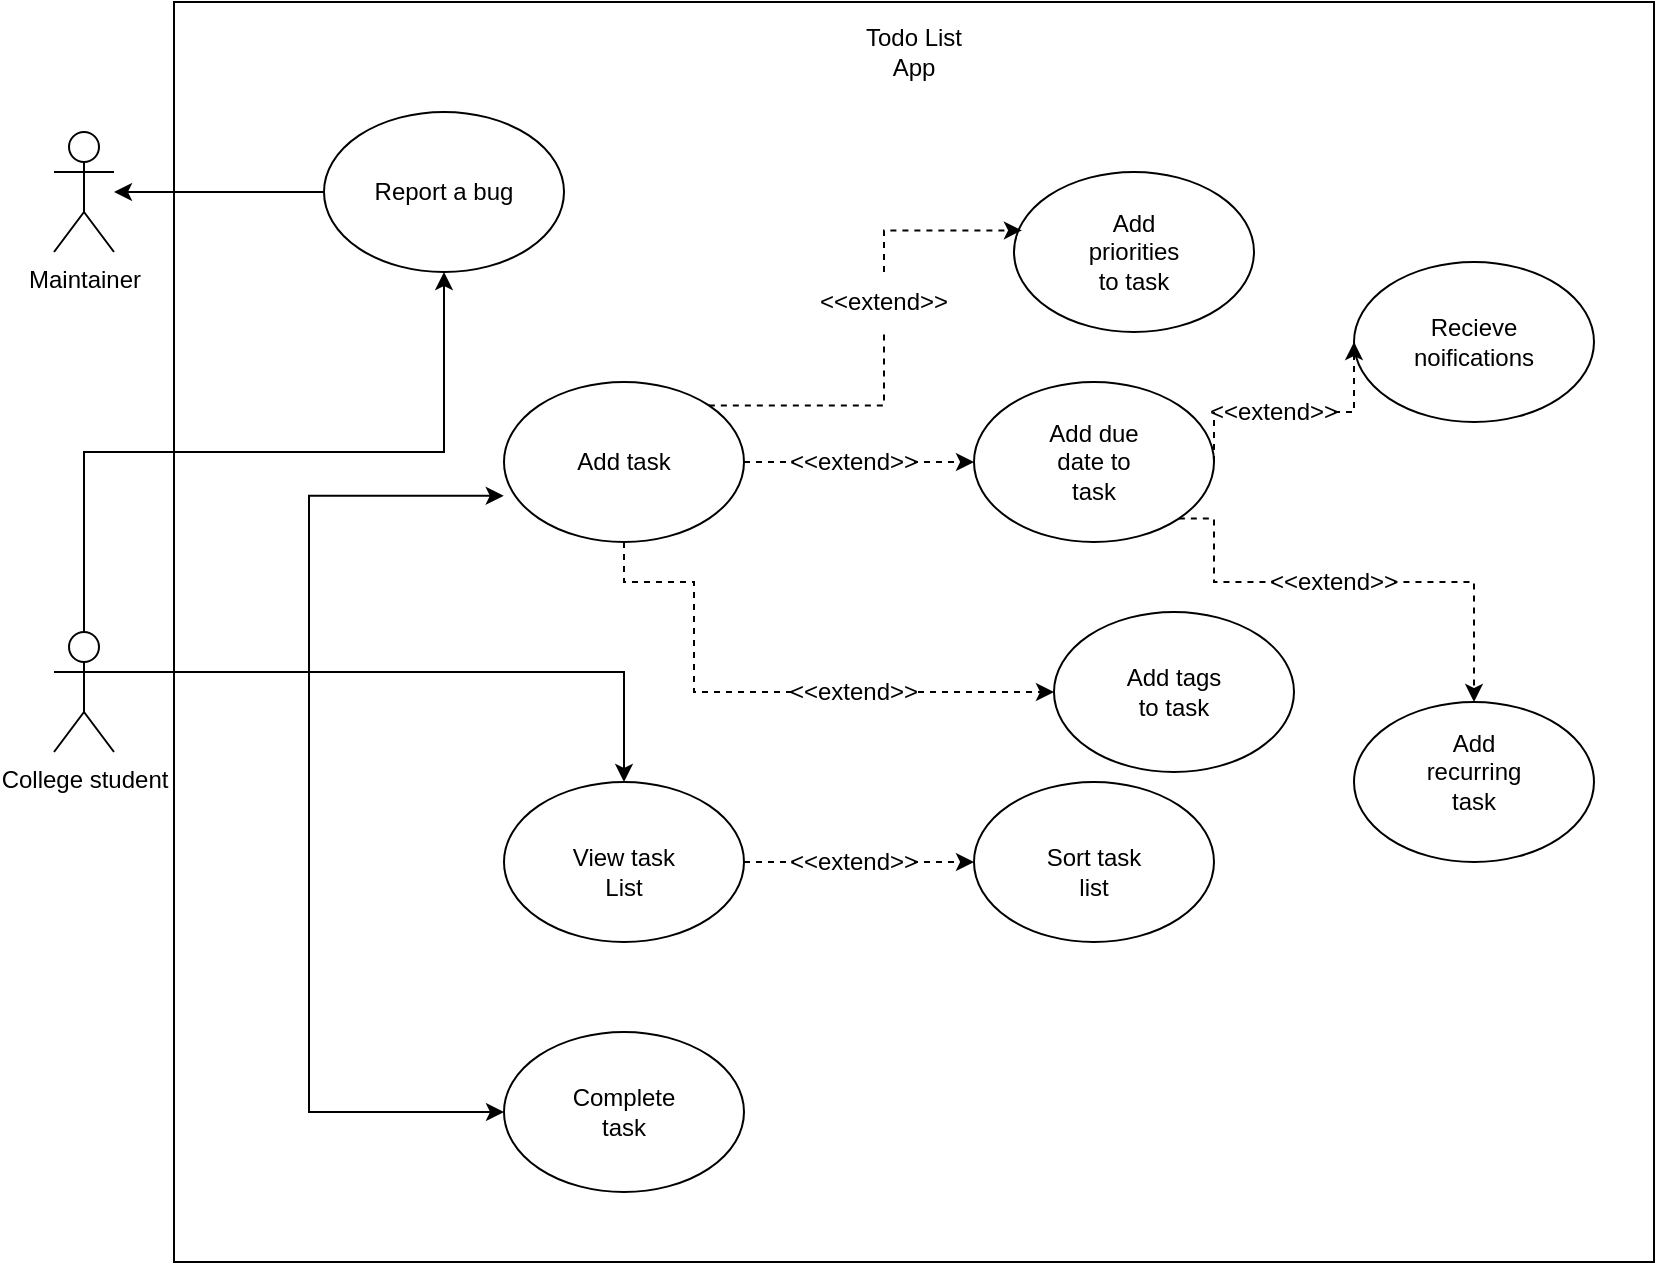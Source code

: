 <mxfile version="15.5.9" type="device"><diagram id="hepWNMMymnR8W1FI-w3U" name="Page-1"><mxGraphModel dx="1350" dy="744" grid="1" gridSize="10" guides="1" tooltips="1" connect="1" arrows="1" fold="1" page="1" pageScale="1" pageWidth="827" pageHeight="1169" math="0" shadow="0"><root><mxCell id="0"/><mxCell id="1" parent="0"/><mxCell id="dJG17pjoslyRD9t3W0Sz-55" value="" style="html=1;labelBackgroundColor=#ffffff;startArrow=none;startFill=0;startSize=6;endArrow=classic;endFill=1;endSize=6;jettySize=auto;orthogonalLoop=1;strokeWidth=1;dashed=1;fontSize=14;rounded=0;edgeStyle=orthogonalEdgeStyle;exitX=1;exitY=0.5;exitDx=0;exitDy=0;" parent="1" edge="1"><mxGeometry width="60" height="60" relative="1" as="geometry"><mxPoint x="662.5" y="474.5" as="sourcePoint"/><mxPoint x="777.5" y="474.5" as="targetPoint"/></mxGeometry></mxCell><mxCell id="dJG17pjoslyRD9t3W0Sz-59" value="" style="html=1;labelBackgroundColor=#ffffff;startArrow=none;startFill=0;startSize=6;endArrow=classic;endFill=1;endSize=6;jettySize=auto;orthogonalLoop=1;strokeWidth=1;dashed=1;fontSize=14;rounded=0;edgeStyle=orthogonalEdgeStyle;exitX=1;exitY=1;exitDx=0;exitDy=0;" parent="1" source="dJG17pjoslyRD9t3W0Sz-7" target="dJG17pjoslyRD9t3W0Sz-56" edge="1"><mxGeometry width="60" height="60" relative="1" as="geometry"><mxPoint x="720" y="410" as="sourcePoint"/><mxPoint x="780" y="350" as="targetPoint"/><Array as="points"><mxPoint x="730" y="298"/><mxPoint x="730" y="330"/></Array></mxGeometry></mxCell><mxCell id="dJG17pjoslyRD9t3W0Sz-2" value="" style="rounded=0;whiteSpace=wrap;html=1;" parent="1" vertex="1"><mxGeometry x="380" y="40" width="740" height="630" as="geometry"/></mxCell><mxCell id="dJG17pjoslyRD9t3W0Sz-22" style="edgeStyle=orthogonalEdgeStyle;rounded=0;orthogonalLoop=1;jettySize=auto;html=1;exitX=1;exitY=0.333;exitDx=0;exitDy=0;exitPerimeter=0;entryX=-0.001;entryY=0.711;entryDx=0;entryDy=0;entryPerimeter=0;" parent="1" source="dJG17pjoslyRD9t3W0Sz-1" target="dJG17pjoslyRD9t3W0Sz-7" edge="1"><mxGeometry relative="1" as="geometry"/></mxCell><mxCell id="dJG17pjoslyRD9t3W0Sz-23" style="edgeStyle=orthogonalEdgeStyle;rounded=0;orthogonalLoop=1;jettySize=auto;html=1;exitX=1;exitY=0.333;exitDx=0;exitDy=0;exitPerimeter=0;" parent="1" source="dJG17pjoslyRD9t3W0Sz-1" target="dJG17pjoslyRD9t3W0Sz-9" edge="1"><mxGeometry relative="1" as="geometry"/></mxCell><mxCell id="dJG17pjoslyRD9t3W0Sz-24" style="edgeStyle=orthogonalEdgeStyle;rounded=0;orthogonalLoop=1;jettySize=auto;html=1;exitX=1;exitY=0.333;exitDx=0;exitDy=0;exitPerimeter=0;entryX=0;entryY=0.5;entryDx=0;entryDy=0;" parent="1" source="dJG17pjoslyRD9t3W0Sz-1" target="dJG17pjoslyRD9t3W0Sz-11" edge="1"><mxGeometry relative="1" as="geometry"/></mxCell><mxCell id="Ss2yJ9XmefzV0uxcAHiC-5" style="edgeStyle=orthogonalEdgeStyle;rounded=0;orthogonalLoop=1;jettySize=auto;html=1;exitX=0.5;exitY=0;exitDx=0;exitDy=0;exitPerimeter=0;" edge="1" parent="1" source="dJG17pjoslyRD9t3W0Sz-1" target="Ss2yJ9XmefzV0uxcAHiC-4"><mxGeometry relative="1" as="geometry"/></mxCell><mxCell id="dJG17pjoslyRD9t3W0Sz-1" value="College student" style="shape=umlActor;verticalLabelPosition=bottom;verticalAlign=top;html=1;outlineConnect=0;" parent="1" vertex="1"><mxGeometry x="320" y="355" width="30" height="60" as="geometry"/></mxCell><mxCell id="dJG17pjoslyRD9t3W0Sz-3" value="Todo List App" style="text;html=1;strokeColor=none;fillColor=none;align=center;verticalAlign=middle;whiteSpace=wrap;rounded=0;" parent="1" vertex="1"><mxGeometry x="720" y="50" width="60" height="30" as="geometry"/></mxCell><mxCell id="dJG17pjoslyRD9t3W0Sz-7" value="" style="ellipse;whiteSpace=wrap;html=1;" parent="1" vertex="1"><mxGeometry x="545" y="230" width="120" height="80" as="geometry"/></mxCell><mxCell id="dJG17pjoslyRD9t3W0Sz-8" value="Add task" style="text;html=1;strokeColor=none;fillColor=none;align=center;verticalAlign=middle;whiteSpace=wrap;rounded=0;" parent="1" vertex="1"><mxGeometry x="575" y="255" width="60" height="30" as="geometry"/></mxCell><mxCell id="dJG17pjoslyRD9t3W0Sz-9" value="" style="ellipse;whiteSpace=wrap;html=1;" parent="1" vertex="1"><mxGeometry x="545" y="430" width="120" height="80" as="geometry"/></mxCell><mxCell id="dJG17pjoslyRD9t3W0Sz-10" value="View task&lt;br&gt;List" style="text;html=1;strokeColor=none;fillColor=none;align=center;verticalAlign=middle;whiteSpace=wrap;rounded=0;" parent="1" vertex="1"><mxGeometry x="575" y="460" width="60" height="30" as="geometry"/></mxCell><mxCell id="dJG17pjoslyRD9t3W0Sz-11" value="" style="ellipse;whiteSpace=wrap;html=1;" parent="1" vertex="1"><mxGeometry x="545" y="555" width="120" height="80" as="geometry"/></mxCell><mxCell id="dJG17pjoslyRD9t3W0Sz-12" value="Complete task" style="text;html=1;strokeColor=none;fillColor=none;align=center;verticalAlign=middle;whiteSpace=wrap;rounded=0;" parent="1" vertex="1"><mxGeometry x="575" y="580" width="60" height="30" as="geometry"/></mxCell><mxCell id="dJG17pjoslyRD9t3W0Sz-25" value="" style="ellipse;whiteSpace=wrap;html=1;" parent="1" vertex="1"><mxGeometry x="780" y="230" width="120" height="80" as="geometry"/></mxCell><mxCell id="dJG17pjoslyRD9t3W0Sz-27" value="" style="html=1;labelBackgroundColor=#ffffff;startArrow=none;startFill=0;startSize=6;endArrow=classic;endFill=1;endSize=6;jettySize=auto;orthogonalLoop=1;strokeWidth=1;dashed=1;fontSize=14;rounded=0;edgeStyle=orthogonalEdgeStyle;exitX=1;exitY=0.5;exitDx=0;exitDy=0;" parent="1" source="dJG17pjoslyRD9t3W0Sz-7" target="dJG17pjoslyRD9t3W0Sz-25" edge="1"><mxGeometry width="60" height="60" relative="1" as="geometry"><mxPoint x="720" y="390" as="sourcePoint"/><mxPoint x="780" y="330" as="targetPoint"/></mxGeometry></mxCell><mxCell id="dJG17pjoslyRD9t3W0Sz-28" value="&amp;lt;&amp;lt;extend&amp;gt;&amp;gt;" style="text;html=1;strokeColor=none;fillColor=default;align=center;verticalAlign=middle;whiteSpace=wrap;rounded=0;" parent="1" vertex="1"><mxGeometry x="690" y="255" width="60" height="30" as="geometry"/></mxCell><mxCell id="dJG17pjoslyRD9t3W0Sz-29" value="Add due date to task" style="text;html=1;strokeColor=none;fillColor=none;align=center;verticalAlign=middle;whiteSpace=wrap;rounded=0;" parent="1" vertex="1"><mxGeometry x="810" y="255" width="60" height="30" as="geometry"/></mxCell><mxCell id="dJG17pjoslyRD9t3W0Sz-42" value="" style="ellipse;whiteSpace=wrap;html=1;" parent="1" vertex="1"><mxGeometry x="800" y="125" width="120" height="80" as="geometry"/></mxCell><mxCell id="dJG17pjoslyRD9t3W0Sz-44" value="Add priorities to task" style="text;html=1;strokeColor=none;fillColor=none;align=center;verticalAlign=middle;whiteSpace=wrap;rounded=0;" parent="1" vertex="1"><mxGeometry x="830" y="150" width="60" height="30" as="geometry"/></mxCell><mxCell id="dJG17pjoslyRD9t3W0Sz-43" value="&amp;lt;&amp;lt;extend&amp;gt;&amp;gt;" style="text;html=1;strokeColor=none;fillColor=default;align=center;verticalAlign=middle;whiteSpace=wrap;rounded=0;" parent="1" vertex="1"><mxGeometry x="705" y="175" width="60" height="30" as="geometry"/></mxCell><mxCell id="dJG17pjoslyRD9t3W0Sz-47" value="" style="html=1;labelBackgroundColor=#ffffff;startArrow=none;startFill=0;startSize=6;endArrow=none;endFill=1;endSize=6;jettySize=auto;orthogonalLoop=1;strokeWidth=1;dashed=1;fontSize=14;rounded=0;edgeStyle=orthogonalEdgeStyle;exitX=1;exitY=0;exitDx=0;exitDy=0;" parent="1" source="dJG17pjoslyRD9t3W0Sz-7" target="dJG17pjoslyRD9t3W0Sz-43" edge="1"><mxGeometry width="60" height="60" relative="1" as="geometry"><mxPoint x="647.426" y="298.284" as="sourcePoint"/><mxPoint x="780" y="400" as="targetPoint"/></mxGeometry></mxCell><mxCell id="dJG17pjoslyRD9t3W0Sz-51" value="" style="html=1;labelBackgroundColor=#ffffff;startArrow=none;startFill=0;startSize=6;endArrow=classic;endFill=1;endSize=6;jettySize=auto;orthogonalLoop=1;strokeWidth=1;dashed=1;fontSize=14;rounded=0;edgeStyle=orthogonalEdgeStyle;exitX=0.5;exitY=0;exitDx=0;exitDy=0;entryX=0.033;entryY=0.365;entryDx=0;entryDy=0;entryPerimeter=0;" parent="1" source="dJG17pjoslyRD9t3W0Sz-43" target="dJG17pjoslyRD9t3W0Sz-42" edge="1"><mxGeometry width="60" height="60" relative="1" as="geometry"><mxPoint x="720" y="135" as="sourcePoint"/><mxPoint x="780" y="75" as="targetPoint"/></mxGeometry></mxCell><mxCell id="dJG17pjoslyRD9t3W0Sz-52" value="" style="ellipse;whiteSpace=wrap;html=1;" parent="1" vertex="1"><mxGeometry x="780" y="430" width="120" height="80" as="geometry"/></mxCell><mxCell id="dJG17pjoslyRD9t3W0Sz-54" value="Sort task list" style="text;html=1;strokeColor=none;fillColor=none;align=center;verticalAlign=middle;whiteSpace=wrap;rounded=0;" parent="1" vertex="1"><mxGeometry x="810" y="460" width="60" height="30" as="geometry"/></mxCell><mxCell id="dJG17pjoslyRD9t3W0Sz-56" value="" style="ellipse;whiteSpace=wrap;html=1;" parent="1" vertex="1"><mxGeometry x="970" y="390" width="120" height="80" as="geometry"/></mxCell><mxCell id="dJG17pjoslyRD9t3W0Sz-58" value="Add recurring task" style="text;html=1;strokeColor=none;fillColor=none;align=center;verticalAlign=middle;whiteSpace=wrap;rounded=0;" parent="1" vertex="1"><mxGeometry x="1000" y="410" width="60" height="30" as="geometry"/></mxCell><mxCell id="dJG17pjoslyRD9t3W0Sz-60" value="" style="ellipse;whiteSpace=wrap;html=1;" parent="1" vertex="1"><mxGeometry x="820" y="345" width="120" height="80" as="geometry"/></mxCell><mxCell id="dJG17pjoslyRD9t3W0Sz-62" value="Add tags to task" style="text;html=1;strokeColor=none;fillColor=none;align=center;verticalAlign=middle;whiteSpace=wrap;rounded=0;" parent="1" vertex="1"><mxGeometry x="850" y="370" width="60" height="30" as="geometry"/></mxCell><mxCell id="dJG17pjoslyRD9t3W0Sz-63" value="" style="html=1;labelBackgroundColor=#ffffff;startArrow=none;startFill=0;startSize=6;endArrow=classic;endFill=1;endSize=6;jettySize=auto;orthogonalLoop=1;strokeWidth=1;dashed=1;fontSize=14;rounded=0;edgeStyle=orthogonalEdgeStyle;exitX=0.5;exitY=1;exitDx=0;exitDy=0;entryX=0;entryY=0.5;entryDx=0;entryDy=0;" parent="1" source="dJG17pjoslyRD9t3W0Sz-7" target="dJG17pjoslyRD9t3W0Sz-60" edge="1"><mxGeometry width="60" height="60" relative="1" as="geometry"><mxPoint x="720" y="390" as="sourcePoint"/><mxPoint x="780" y="330" as="targetPoint"/><Array as="points"><mxPoint x="605" y="330"/><mxPoint x="640" y="330"/><mxPoint x="640" y="385"/></Array></mxGeometry></mxCell><mxCell id="dJG17pjoslyRD9t3W0Sz-61" value="&amp;lt;&amp;lt;extend&amp;gt;&amp;gt;" style="text;html=1;strokeColor=none;fillColor=default;align=center;verticalAlign=middle;whiteSpace=wrap;rounded=0;" parent="1" vertex="1"><mxGeometry x="690" y="370" width="60" height="30" as="geometry"/></mxCell><mxCell id="dJG17pjoslyRD9t3W0Sz-66" value="" style="html=1;labelBackgroundColor=#ffffff;startArrow=none;startFill=0;startSize=6;endArrow=classic;endFill=1;endSize=6;jettySize=auto;orthogonalLoop=1;strokeWidth=1;dashed=1;fontSize=14;rounded=0;edgeStyle=orthogonalEdgeStyle;exitX=1;exitY=0.5;exitDx=0;exitDy=0;" parent="1" source="dJG17pjoslyRD9t3W0Sz-9" edge="1"><mxGeometry width="60" height="60" relative="1" as="geometry"><mxPoint x="800" y="370" as="sourcePoint"/><mxPoint x="780" y="470" as="targetPoint"/></mxGeometry></mxCell><mxCell id="dJG17pjoslyRD9t3W0Sz-53" value="&amp;lt;&amp;lt;extend&amp;gt;&amp;gt;" style="text;html=1;strokeColor=none;fillColor=default;align=center;verticalAlign=middle;whiteSpace=wrap;rounded=0;" parent="1" vertex="1"><mxGeometry x="690" y="455" width="60" height="30" as="geometry"/></mxCell><mxCell id="dJG17pjoslyRD9t3W0Sz-67" value="" style="html=1;labelBackgroundColor=#ffffff;startArrow=none;startFill=0;startSize=6;endArrow=classic;endFill=1;endSize=6;jettySize=auto;orthogonalLoop=1;strokeWidth=1;dashed=1;fontSize=14;rounded=0;edgeStyle=orthogonalEdgeStyle;exitX=1;exitY=1;exitDx=0;exitDy=0;" parent="1" source="dJG17pjoslyRD9t3W0Sz-25" target="dJG17pjoslyRD9t3W0Sz-56" edge="1"><mxGeometry width="60" height="60" relative="1" as="geometry"><mxPoint x="800" y="370" as="sourcePoint"/><mxPoint x="860" y="310" as="targetPoint"/><Array as="points"><mxPoint x="900" y="298"/><mxPoint x="900" y="330"/></Array></mxGeometry></mxCell><mxCell id="dJG17pjoslyRD9t3W0Sz-57" value="&amp;lt;&amp;lt;extend&amp;gt;&amp;gt;" style="text;html=1;strokeColor=none;fillColor=default;align=center;verticalAlign=middle;whiteSpace=wrap;rounded=0;" parent="1" vertex="1"><mxGeometry x="930" y="315" width="60" height="30" as="geometry"/></mxCell><mxCell id="MaERGjNHktWnfmgYU8lK-1" value="" style="ellipse;whiteSpace=wrap;html=1;" parent="1" vertex="1"><mxGeometry x="970" y="170" width="120" height="80" as="geometry"/></mxCell><mxCell id="MaERGjNHktWnfmgYU8lK-2" value="" style="html=1;labelBackgroundColor=#ffffff;startArrow=none;startFill=0;startSize=6;endArrow=classic;endFill=1;endSize=6;jettySize=auto;orthogonalLoop=1;strokeWidth=1;dashed=1;fontSize=14;rounded=0;edgeStyle=orthogonalEdgeStyle;exitX=1;exitY=0.5;exitDx=0;exitDy=0;entryX=0;entryY=0.5;entryDx=0;entryDy=0;" parent="1" source="MaERGjNHktWnfmgYU8lK-3" target="MaERGjNHktWnfmgYU8lK-1" edge="1"><mxGeometry width="60" height="60" relative="1" as="geometry"><mxPoint x="930" y="270" as="sourcePoint"/><mxPoint x="990" y="210" as="targetPoint"/></mxGeometry></mxCell><mxCell id="MaERGjNHktWnfmgYU8lK-3" value="&amp;lt;&amp;lt;extend&amp;gt;&amp;gt;" style="text;html=1;strokeColor=none;fillColor=none;align=center;verticalAlign=middle;whiteSpace=wrap;rounded=0;" parent="1" vertex="1"><mxGeometry x="900" y="230" width="60" height="30" as="geometry"/></mxCell><mxCell id="MaERGjNHktWnfmgYU8lK-4" value="" style="html=1;labelBackgroundColor=#ffffff;startArrow=none;startFill=0;startSize=6;endArrow=none;endFill=1;endSize=6;jettySize=auto;orthogonalLoop=1;strokeWidth=1;dashed=1;fontSize=14;rounded=0;edgeStyle=orthogonalEdgeStyle;exitX=1;exitY=0.5;exitDx=0;exitDy=0;entryX=0;entryY=0.5;entryDx=0;entryDy=0;" parent="1" source="dJG17pjoslyRD9t3W0Sz-25" target="MaERGjNHktWnfmgYU8lK-3" edge="1"><mxGeometry width="60" height="60" relative="1" as="geometry"><mxPoint x="900" y="270" as="sourcePoint"/><mxPoint x="970" y="210" as="targetPoint"/></mxGeometry></mxCell><mxCell id="MaERGjNHktWnfmgYU8lK-5" value="Recieve noifications" style="text;html=1;strokeColor=none;fillColor=none;align=center;verticalAlign=middle;whiteSpace=wrap;rounded=0;" parent="1" vertex="1"><mxGeometry x="1000" y="195" width="60" height="30" as="geometry"/></mxCell><mxCell id="Ss2yJ9XmefzV0uxcAHiC-1" value="Maintainer" style="shape=umlActor;verticalLabelPosition=bottom;verticalAlign=top;html=1;outlineConnect=0;" vertex="1" parent="1"><mxGeometry x="320" y="105" width="30" height="60" as="geometry"/></mxCell><mxCell id="Ss2yJ9XmefzV0uxcAHiC-6" style="edgeStyle=orthogonalEdgeStyle;rounded=0;orthogonalLoop=1;jettySize=auto;html=1;exitX=0;exitY=0.5;exitDx=0;exitDy=0;" edge="1" parent="1" source="Ss2yJ9XmefzV0uxcAHiC-4" target="Ss2yJ9XmefzV0uxcAHiC-1"><mxGeometry relative="1" as="geometry"/></mxCell><mxCell id="Ss2yJ9XmefzV0uxcAHiC-4" value="Report a bug" style="ellipse;whiteSpace=wrap;html=1;" vertex="1" parent="1"><mxGeometry x="455" y="95" width="120" height="80" as="geometry"/></mxCell></root></mxGraphModel></diagram></mxfile>